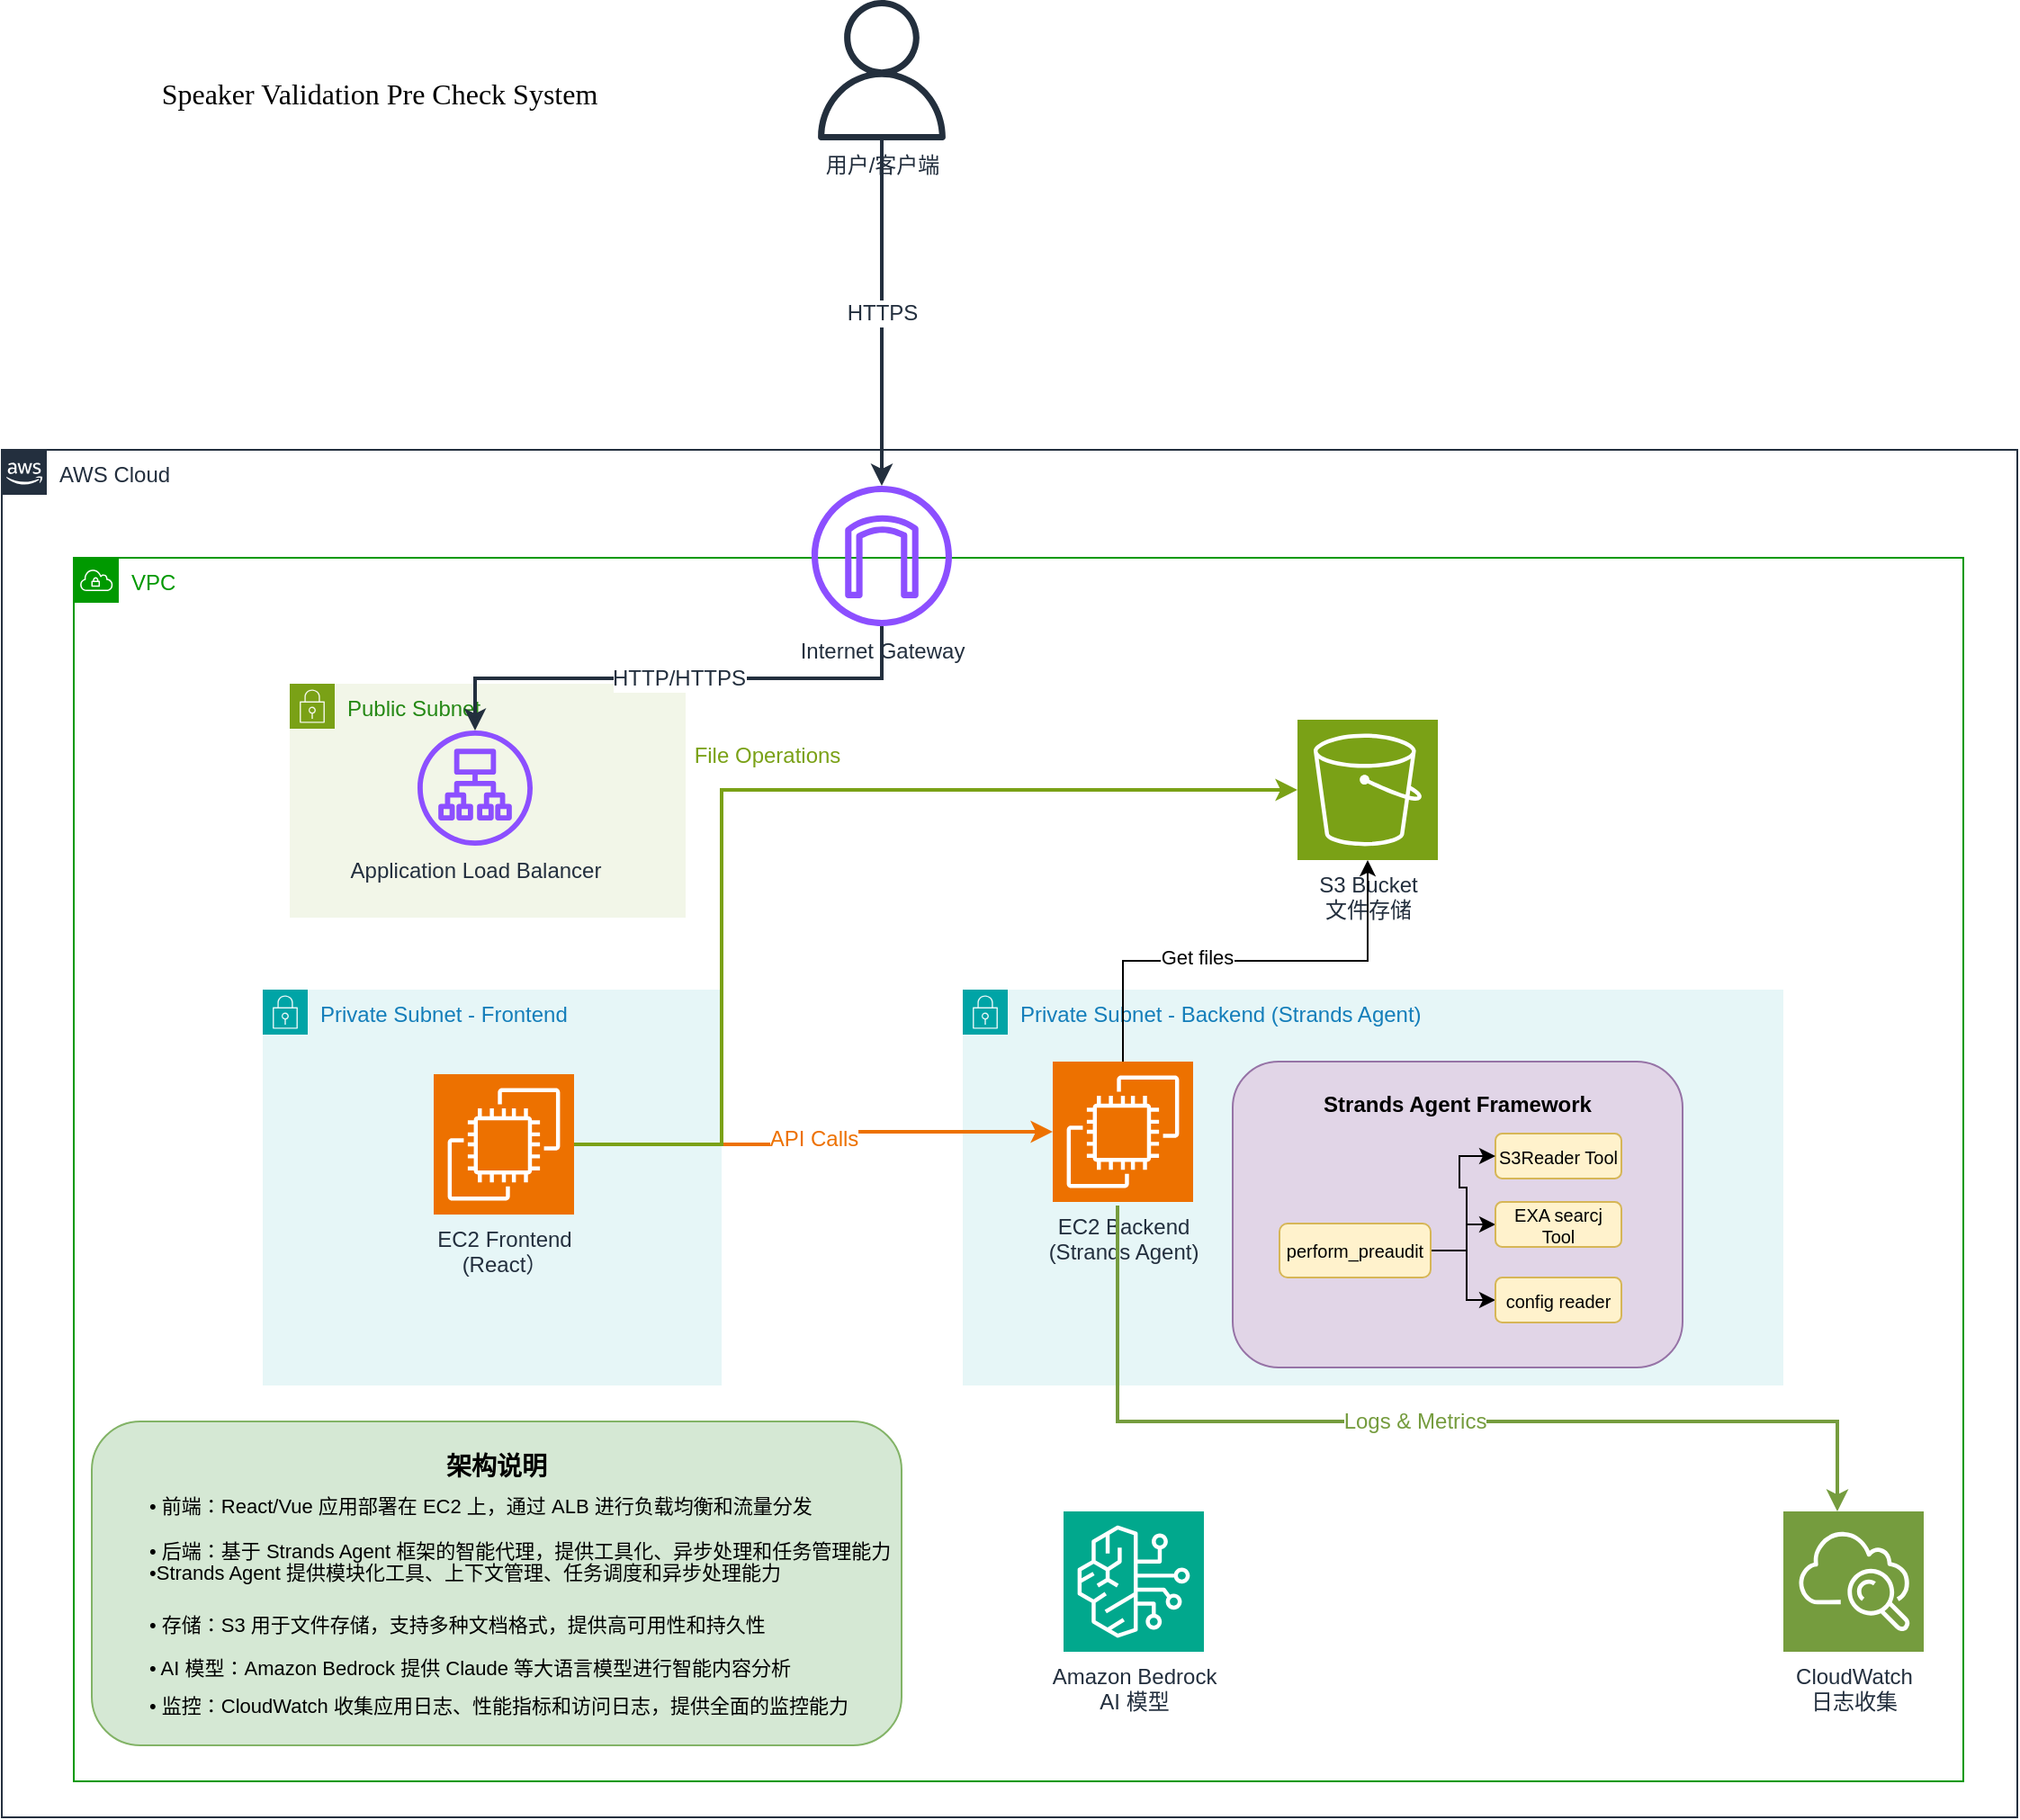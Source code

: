 <mxfile version="27.1.6">
  <diagram name="Strands Agent Architecture" id="89dgzVePZ12M36yL38tw">
    <mxGraphModel dx="1426" dy="1617" grid="1" gridSize="10" guides="1" tooltips="1" connect="1" arrows="1" fold="1" page="1" pageScale="1" pageWidth="1169" pageHeight="827" math="0" shadow="0">
      <root>
        <mxCell id="0" />
        <mxCell id="1" parent="0" />
        <mxCell id="YKImLXBy3tytqPU4_sMI-2" value="AWS Cloud" style="points=[[0,0],[0.25,0],[0.5,0],[0.75,0],[1,0],[1,0.25],[1,0.5],[1,0.75],[1,1],[0.75,1],[0.5,1],[0.25,1],[0,1],[0,0.75],[0,0.5],[0,0.25]];outlineConnect=0;gradientColor=none;html=1;whiteSpace=wrap;fontSize=12;fontStyle=0;shape=mxgraph.aws4.group;grIcon=mxgraph.aws4.group_aws_cloud_alt;strokeColor=#232F3E;fillColor=none;verticalAlign=top;align=left;spacingLeft=30;fontColor=#232F3E;dashed=0;labelBackgroundColor=#ffffff;container=1;pointerEvents=0;collapsible=0;recursiveResize=0;" vertex="1" parent="1">
          <mxGeometry x="50" y="80" width="1120" height="760" as="geometry" />
        </mxCell>
        <mxCell id="YKImLXBy3tytqPU4_sMI-3" value="VPC" style="sketch=0;outlineConnect=0;gradientColor=none;html=1;whiteSpace=wrap;fontSize=12;fontStyle=0;shape=mxgraph.aws4.group;grIcon=mxgraph.aws4.group_vpc;strokeColor=#009900;fillColor=none;verticalAlign=top;align=left;spacingLeft=30;fontColor=#009900;dashed=0;" vertex="1" parent="YKImLXBy3tytqPU4_sMI-2">
          <mxGeometry x="40" y="60" width="1050" height="680" as="geometry" />
        </mxCell>
        <mxCell id="YKImLXBy3tytqPU4_sMI-4" value="Internet Gateway" style="sketch=0;outlineConnect=0;fontColor=#232F3E;gradientColor=none;fillColor=#8C4FFF;strokeColor=none;dashed=0;verticalLabelPosition=bottom;verticalAlign=top;align=center;html=1;fontSize=12;fontStyle=0;aspect=fixed;pointerEvents=1;shape=mxgraph.aws4.internet_gateway;" vertex="1" parent="YKImLXBy3tytqPU4_sMI-2">
          <mxGeometry x="450" y="20" width="78" height="78" as="geometry" />
        </mxCell>
        <mxCell id="YKImLXBy3tytqPU4_sMI-6" value="Public Subnet" style="points=[[0,0],[0.25,0],[0.5,0],[0.75,0],[1,0],[1,0.25],[1,0.5],[1,0.75],[1,1],[0.75,1],[0.5,1],[0.25,1],[0,1],[0,0.75],[0,0.5],[0,0.25]];outlineConnect=0;gradientColor=none;html=1;whiteSpace=wrap;fontSize=12;fontStyle=0;container=1;pointerEvents=0;collapsible=0;recursiveResize=0;shape=mxgraph.aws4.group;grIcon=mxgraph.aws4.group_security_group;grStroke=0;strokeColor=#7AA116;fillColor=#F2F6E8;verticalAlign=top;align=left;spacingLeft=30;fontColor=#248814;dashed=0;" vertex="1" parent="YKImLXBy3tytqPU4_sMI-2">
          <mxGeometry x="160" y="130" width="220" height="130" as="geometry" />
        </mxCell>
        <mxCell id="YKImLXBy3tytqPU4_sMI-7" value="Private Subnet - Frontend" style="points=[[0,0],[0.25,0],[0.5,0],[0.75,0],[1,0],[1,0.25],[1,0.5],[1,0.75],[1,1],[0.75,1],[0.5,1],[0.25,1],[0,1],[0,0.75],[0,0.5],[0,0.25]];outlineConnect=0;gradientColor=none;html=1;whiteSpace=wrap;fontSize=12;fontStyle=0;container=1;pointerEvents=0;collapsible=0;recursiveResize=0;shape=mxgraph.aws4.group;grIcon=mxgraph.aws4.group_security_group;grStroke=0;strokeColor=#00A4A6;fillColor=#E6F6F7;verticalAlign=top;align=left;spacingLeft=30;fontColor=#147EBA;dashed=0;" vertex="1" parent="YKImLXBy3tytqPU4_sMI-2">
          <mxGeometry x="145" y="300" width="255" height="220" as="geometry" />
        </mxCell>
        <mxCell id="YKImLXBy3tytqPU4_sMI-9" value="Private Subnet - Backend (Strands Agent)" style="points=[[0,0],[0.25,0],[0.5,0],[0.75,0],[1,0],[1,0.25],[1,0.5],[1,0.75],[1,1],[0.75,1],[0.5,1],[0.25,1],[0,1],[0,0.75],[0,0.5],[0,0.25]];outlineConnect=0;gradientColor=none;html=1;whiteSpace=wrap;fontSize=12;fontStyle=0;container=1;pointerEvents=0;collapsible=0;recursiveResize=0;shape=mxgraph.aws4.group;grIcon=mxgraph.aws4.group_security_group;grStroke=0;strokeColor=#00A4A6;fillColor=#E6F6F7;verticalAlign=top;align=left;spacingLeft=30;fontColor=#147EBA;dashed=0;" vertex="1" parent="YKImLXBy3tytqPU4_sMI-2">
          <mxGeometry x="534" y="300" width="456" height="220" as="geometry" />
        </mxCell>
        <mxCell id="YKImLXBy3tytqPU4_sMI-10" value="EC2 Backend&#xa;(Strands Agent)" style="sketch=0;points=[[0,0,0],[0.25,0,0],[0.5,0,0],[0.75,0,0],[1,0,0],[0,1,0],[0.25,1,0],[0.5,1,0],[0.75,1,0],[1,1,0],[0,0.25,0],[0,0.5,0],[0,0.75,0],[1,0.25,0],[1,0.5,0],[1,0.75,0]];outlineConnect=0;fontColor=#232F3E;fillColor=#ED7100;strokeColor=#ffffff;dashed=0;verticalLabelPosition=bottom;verticalAlign=top;align=center;html=1;fontSize=12;fontStyle=0;aspect=fixed;shape=mxgraph.aws4.resourceIcon;resIcon=mxgraph.aws4.ec2;" vertex="1" parent="YKImLXBy3tytqPU4_sMI-9">
          <mxGeometry x="50" y="40" width="78" height="78" as="geometry" />
        </mxCell>
        <mxCell id="YKImLXBy3tytqPU4_sMI-11" value="Strands Agent Framework" style="rounded=1;whiteSpace=wrap;html=1;fillColor=#e1d5e7;strokeColor=#9673a6;fontSize=12;fontStyle=1;verticalAlign=top;spacingTop=10;" vertex="1" parent="YKImLXBy3tytqPU4_sMI-9">
          <mxGeometry x="150" y="40" width="250" height="170" as="geometry" />
        </mxCell>
        <mxCell id="YKImLXBy3tytqPU4_sMI-12" value="S3Reader Tool" style="rounded=1;whiteSpace=wrap;html=1;fillColor=#fff2cc;strokeColor=#d6b656;fontSize=10;" vertex="1" parent="YKImLXBy3tytqPU4_sMI-9">
          <mxGeometry x="296" y="80" width="70" height="25" as="geometry" />
        </mxCell>
        <mxCell id="YKImLXBy3tytqPU4_sMI-47" style="edgeStyle=orthogonalEdgeStyle;rounded=0;orthogonalLoop=1;jettySize=auto;html=1;entryX=0;entryY=0.5;entryDx=0;entryDy=0;" edge="1" parent="YKImLXBy3tytqPU4_sMI-9" source="YKImLXBy3tytqPU4_sMI-46" target="YKImLXBy3tytqPU4_sMI-12">
          <mxGeometry relative="1" as="geometry" />
        </mxCell>
        <mxCell id="YKImLXBy3tytqPU4_sMI-49" style="edgeStyle=orthogonalEdgeStyle;rounded=0;orthogonalLoop=1;jettySize=auto;html=1;entryX=0;entryY=0.5;entryDx=0;entryDy=0;" edge="1" parent="YKImLXBy3tytqPU4_sMI-9" source="YKImLXBy3tytqPU4_sMI-46" target="YKImLXBy3tytqPU4_sMI-48">
          <mxGeometry relative="1" as="geometry" />
        </mxCell>
        <mxCell id="YKImLXBy3tytqPU4_sMI-51" style="edgeStyle=orthogonalEdgeStyle;rounded=0;orthogonalLoop=1;jettySize=auto;html=1;entryX=0;entryY=0.5;entryDx=0;entryDy=0;" edge="1" parent="YKImLXBy3tytqPU4_sMI-9" source="YKImLXBy3tytqPU4_sMI-46" target="YKImLXBy3tytqPU4_sMI-50">
          <mxGeometry relative="1" as="geometry" />
        </mxCell>
        <mxCell id="YKImLXBy3tytqPU4_sMI-46" value="perform_preaudit" style="rounded=1;whiteSpace=wrap;html=1;fillColor=#fff2cc;strokeColor=#d6b656;fontSize=10;" vertex="1" parent="YKImLXBy3tytqPU4_sMI-9">
          <mxGeometry x="176" y="130" width="84" height="30" as="geometry" />
        </mxCell>
        <mxCell id="YKImLXBy3tytqPU4_sMI-48" value="EXA searcj Tool" style="rounded=1;whiteSpace=wrap;html=1;fillColor=#fff2cc;strokeColor=#d6b656;fontSize=10;" vertex="1" parent="YKImLXBy3tytqPU4_sMI-9">
          <mxGeometry x="296" y="118" width="70" height="25" as="geometry" />
        </mxCell>
        <mxCell id="YKImLXBy3tytqPU4_sMI-50" value="config reader" style="rounded=1;whiteSpace=wrap;html=1;fillColor=#fff2cc;strokeColor=#d6b656;fontSize=10;" vertex="1" parent="YKImLXBy3tytqPU4_sMI-9">
          <mxGeometry x="296" y="160" width="70" height="25" as="geometry" />
        </mxCell>
        <mxCell id="YKImLXBy3tytqPU4_sMI-17" value="S3 Bucket&#xa;文件存储" style="sketch=0;points=[[0,0,0],[0.25,0,0],[0.5,0,0],[0.75,0,0],[1,0,0],[0,1,0],[0.25,1,0],[0.5,1,0],[0.75,1,0],[1,1,0],[0,0.25,0],[0,0.5,0],[0,0.75,0],[1,0.25,0],[1,0.5,0],[1,0.75,0]];outlineConnect=0;fontColor=#232F3E;fillColor=#7AA116;strokeColor=#ffffff;dashed=0;verticalLabelPosition=bottom;verticalAlign=top;align=center;html=1;fontSize=12;fontStyle=0;aspect=fixed;shape=mxgraph.aws4.resourceIcon;resIcon=mxgraph.aws4.s3;" vertex="1" parent="YKImLXBy3tytqPU4_sMI-2">
          <mxGeometry x="720" y="150" width="78" height="78" as="geometry" />
        </mxCell>
        <mxCell id="YKImLXBy3tytqPU4_sMI-18" value="Amazon Bedrock&#xa;AI 模型" style="sketch=0;points=[[0,0,0],[0.25,0,0],[0.5,0,0],[0.75,0,0],[1,0,0],[0,1,0],[0.25,1,0],[0.5,1,0],[0.75,1,0],[1,1,0],[0,0.25,0],[0,0.5,0],[0,0.75,0],[1,0.25,0],[1,0.5,0],[1,0.75,0]];outlineConnect=0;fontColor=#232F3E;fillColor=#01A88D;strokeColor=#ffffff;dashed=0;verticalLabelPosition=bottom;verticalAlign=top;align=center;html=1;fontSize=12;fontStyle=0;aspect=fixed;shape=mxgraph.aws4.resourceIcon;resIcon=mxgraph.aws4.bedrock;" vertex="1" parent="YKImLXBy3tytqPU4_sMI-2">
          <mxGeometry x="590" y="590" width="78" height="78" as="geometry" />
        </mxCell>
        <mxCell id="YKImLXBy3tytqPU4_sMI-19" value="CloudWatch&#xa;日志收集" style="sketch=0;points=[[0,0,0],[0.25,0,0],[0.5,0,0],[0.75,0,0],[1,0,0],[0,1,0],[0.25,1,0],[0.5,1,0],[0.75,1,0],[1,1,0],[0,0.25,0],[0,0.5,0],[0,0.75,0],[1,0.25,0],[1,0.5,0],[1,0.75,0]];outlineConnect=0;fontColor=#232F3E;fillColor=#759C3E;strokeColor=#ffffff;dashed=0;verticalLabelPosition=bottom;verticalAlign=top;align=center;html=1;fontSize=12;fontStyle=0;aspect=fixed;shape=mxgraph.aws4.resourceIcon;resIcon=mxgraph.aws4.cloudwatch;" vertex="1" parent="YKImLXBy3tytqPU4_sMI-2">
          <mxGeometry x="990" y="590" width="78" height="78" as="geometry" />
        </mxCell>
        <mxCell id="YKImLXBy3tytqPU4_sMI-5" value="Application Load Balancer" style="sketch=0;outlineConnect=0;fontColor=#232F3E;gradientColor=none;fillColor=#8C4FFF;strokeColor=none;dashed=0;verticalLabelPosition=bottom;verticalAlign=top;align=center;html=1;fontSize=12;fontStyle=0;aspect=fixed;pointerEvents=1;shape=mxgraph.aws4.application_load_balancer;" vertex="1" parent="YKImLXBy3tytqPU4_sMI-2">
          <mxGeometry x="231" y="156" width="64" height="64" as="geometry" />
        </mxCell>
        <mxCell id="YKImLXBy3tytqPU4_sMI-8" value="EC2 Frontend&lt;br&gt;(React）" style="sketch=0;points=[[0,0,0],[0.25,0,0],[0.5,0,0],[0.75,0,0],[1,0,0],[0,1,0],[0.25,1,0],[0.5,1,0],[0.75,1,0],[1,1,0],[0,0.25,0],[0,0.5,0],[0,0.75,0],[1,0.25,0],[1,0.5,0],[1,0.75,0]];outlineConnect=0;fontColor=#232F3E;fillColor=#ED7100;strokeColor=#ffffff;dashed=0;verticalLabelPosition=bottom;verticalAlign=top;align=center;html=1;fontSize=12;fontStyle=0;aspect=fixed;shape=mxgraph.aws4.resourceIcon;resIcon=mxgraph.aws4.ec2;" vertex="1" parent="YKImLXBy3tytqPU4_sMI-2">
          <mxGeometry x="240" y="347" width="78" height="78" as="geometry" />
        </mxCell>
        <mxCell id="YKImLXBy3tytqPU4_sMI-24" value="API Calls" style="edgeStyle=orthogonalEdgeStyle;rounded=0;orthogonalLoop=1;jettySize=auto;html=1;exitX=1;exitY=0.5;exitDx=0;exitDy=0;exitPerimeter=0;entryX=0;entryY=0.5;entryDx=0;entryDy=0;entryPerimeter=0;strokeColor=#ED7100;strokeWidth=2;fontSize=12;fontColor=#ED7100;" edge="1" parent="YKImLXBy3tytqPU4_sMI-2" source="YKImLXBy3tytqPU4_sMI-8" target="YKImLXBy3tytqPU4_sMI-10">
          <mxGeometry relative="1" as="geometry" />
        </mxCell>
        <mxCell id="YKImLXBy3tytqPU4_sMI-25" value="File Operations" style="edgeStyle=orthogonalEdgeStyle;rounded=0;orthogonalLoop=1;jettySize=auto;html=1;entryX=0;entryY=0.5;entryDx=0;entryDy=0;entryPerimeter=0;strokeColor=#7AA116;strokeWidth=2;fontSize=12;fontColor=#7AA116;" edge="1" parent="YKImLXBy3tytqPU4_sMI-2" source="YKImLXBy3tytqPU4_sMI-8" target="YKImLXBy3tytqPU4_sMI-17">
          <mxGeometry x="0.015" y="19" relative="1" as="geometry">
            <Array as="points">
              <mxPoint x="400" y="386" />
              <mxPoint x="400" y="189" />
            </Array>
            <mxPoint as="offset" />
          </mxGeometry>
        </mxCell>
        <mxCell id="YKImLXBy3tytqPU4_sMI-43" style="edgeStyle=orthogonalEdgeStyle;rounded=0;orthogonalLoop=1;jettySize=auto;html=1;exitX=0.5;exitY=0;exitDx=0;exitDy=0;exitPerimeter=0;entryX=0.5;entryY=1;entryDx=0;entryDy=0;entryPerimeter=0;" edge="1" parent="YKImLXBy3tytqPU4_sMI-2" source="YKImLXBy3tytqPU4_sMI-10" target="YKImLXBy3tytqPU4_sMI-17">
          <mxGeometry relative="1" as="geometry" />
        </mxCell>
        <mxCell id="YKImLXBy3tytqPU4_sMI-44" value="Get files" style="edgeLabel;html=1;align=center;verticalAlign=middle;resizable=0;points=[];" vertex="1" connectable="0" parent="YKImLXBy3tytqPU4_sMI-43">
          <mxGeometry x="-0.218" y="2" relative="1" as="geometry">
            <mxPoint as="offset" />
          </mxGeometry>
        </mxCell>
        <mxCell id="YKImLXBy3tytqPU4_sMI-53" value="" style="group" vertex="1" connectable="0" parent="YKImLXBy3tytqPU4_sMI-2">
          <mxGeometry x="50" y="540" width="480" height="180" as="geometry" />
        </mxCell>
        <mxCell id="YKImLXBy3tytqPU4_sMI-36" value="架构说明" style="rounded=1;whiteSpace=wrap;html=1;fillColor=#d5e8d4;strokeColor=#82b366;fontSize=14;fontStyle=1;verticalAlign=top;spacingTop=10;" vertex="1" parent="YKImLXBy3tytqPU4_sMI-53">
          <mxGeometry width="450" height="180" as="geometry" />
        </mxCell>
        <mxCell id="YKImLXBy3tytqPU4_sMI-52" value="" style="group" vertex="1" connectable="0" parent="YKImLXBy3tytqPU4_sMI-53">
          <mxGeometry x="30" y="40.909" width="450" height="123.545" as="geometry" />
        </mxCell>
        <mxCell id="YKImLXBy3tytqPU4_sMI-37" value="• 前端：React/Vue 应用部署在 EC2 上，通过 ALB 进行负载均衡和流量分发" style="text;html=1;strokeColor=none;fillColor=none;align=left;verticalAlign=middle;whiteSpace=wrap;rounded=0;fontSize=11;" vertex="1" parent="YKImLXBy3tytqPU4_sMI-52">
          <mxGeometry width="450" height="12.273" as="geometry" />
        </mxCell>
        <mxCell id="YKImLXBy3tytqPU4_sMI-38" value="• 后端：基于 Strands Agent 框架的智能代理，提供工具化、异步处理和任务管理能力" style="text;html=1;strokeColor=none;fillColor=none;align=left;verticalAlign=middle;whiteSpace=wrap;rounded=0;fontSize=11;" vertex="1" parent="YKImLXBy3tytqPU4_sMI-52">
          <mxGeometry y="24.545" width="450" height="12.273" as="geometry" />
        </mxCell>
        <mxCell id="YKImLXBy3tytqPU4_sMI-39" value="• 存储：S3 用于文件存储，支持多种文档格式，提供高可用性和持久性" style="text;html=1;strokeColor=none;fillColor=none;align=left;verticalAlign=middle;whiteSpace=wrap;rounded=0;fontSize=11;" vertex="1" parent="YKImLXBy3tytqPU4_sMI-52">
          <mxGeometry y="65.455" width="450" height="12.273" as="geometry" />
        </mxCell>
        <mxCell id="YKImLXBy3tytqPU4_sMI-40" value="• AI 模型：Amazon Bedrock 提供 Claude 等大语言模型进行智能内容分析" style="text;html=1;strokeColor=none;fillColor=none;align=left;verticalAlign=middle;whiteSpace=wrap;rounded=0;fontSize=11;" vertex="1" parent="YKImLXBy3tytqPU4_sMI-52">
          <mxGeometry y="90" width="450" height="12.273" as="geometry" />
        </mxCell>
        <mxCell id="YKImLXBy3tytqPU4_sMI-41" value="• 监控：CloudWatch 收集应用日志、性能指标和访问日志，提供全面的监控能力" style="text;html=1;strokeColor=none;fillColor=none;align=left;verticalAlign=middle;whiteSpace=wrap;rounded=0;fontSize=11;" vertex="1" parent="YKImLXBy3tytqPU4_sMI-52">
          <mxGeometry y="111.273" width="450" height="12.273" as="geometry" />
        </mxCell>
        <mxCell id="YKImLXBy3tytqPU4_sMI-42" value="•Strands Agent 提供模块化工具、上下文管理、任务调度和异步处理能力" style="text;html=1;strokeColor=none;fillColor=none;align=left;verticalAlign=middle;whiteSpace=wrap;rounded=0;fontSize=11;" vertex="1" parent="YKImLXBy3tytqPU4_sMI-52">
          <mxGeometry y="36.818" width="450" height="12.273" as="geometry" />
        </mxCell>
        <mxCell id="YKImLXBy3tytqPU4_sMI-1" value="&lt;span style=&quot;caret-color: rgb(0, 0, 0); color: rgb(0, 0, 0); font-family: -webkit-standard; font-size: medium; font-weight: 400; text-align: start;&quot;&gt;Speaker Validation Pre Check System&lt;/span&gt;" style="text;html=1;strokeColor=none;fillColor=none;align=center;verticalAlign=middle;whiteSpace=wrap;rounded=0;fontSize=24;fontStyle=1;fontColor=#232F3E;" vertex="1" parent="1">
          <mxGeometry x="60" y="-140" width="400" height="40" as="geometry" />
        </mxCell>
        <mxCell id="YKImLXBy3tytqPU4_sMI-20" value="用户/客户端" style="sketch=0;outlineConnect=0;fontColor=#232F3E;gradientColor=none;fillColor=#232F3D;strokeColor=none;dashed=0;verticalLabelPosition=bottom;verticalAlign=top;align=center;html=1;fontSize=12;fontStyle=0;aspect=fixed;pointerEvents=1;shape=mxgraph.aws4.user;" vertex="1" parent="1">
          <mxGeometry x="500" y="-170" width="78" height="78" as="geometry" />
        </mxCell>
        <mxCell id="YKImLXBy3tytqPU4_sMI-21" value="HTTPS" style="edgeStyle=orthogonalEdgeStyle;rounded=0;orthogonalLoop=1;jettySize=auto;html=1;exitX=0.5;exitY=1;exitDx=0;exitDy=0;exitPerimeter=0;entryX=0.5;entryY=0;entryDx=0;entryDy=0;entryPerimeter=0;strokeColor=#232F3E;strokeWidth=2;fontSize=12;fontColor=#232F3E;" edge="1" parent="1" source="YKImLXBy3tytqPU4_sMI-20" target="YKImLXBy3tytqPU4_sMI-4">
          <mxGeometry relative="1" as="geometry" />
        </mxCell>
        <mxCell id="YKImLXBy3tytqPU4_sMI-22" value="HTTP/HTTPS" style="edgeStyle=orthogonalEdgeStyle;rounded=0;orthogonalLoop=1;jettySize=auto;html=1;exitX=0.5;exitY=1;exitDx=0;exitDy=0;exitPerimeter=0;entryX=0.5;entryY=0;entryDx=0;entryDy=0;entryPerimeter=0;strokeColor=#232F3E;strokeWidth=2;fontSize=12;fontColor=#232F3E;" edge="1" parent="1" source="YKImLXBy3tytqPU4_sMI-4" target="YKImLXBy3tytqPU4_sMI-5">
          <mxGeometry relative="1" as="geometry" />
        </mxCell>
        <mxCell id="YKImLXBy3tytqPU4_sMI-27" value="Logs &amp; Metrics" style="edgeStyle=orthogonalEdgeStyle;rounded=0;orthogonalLoop=1;jettySize=auto;html=1;strokeColor=#759C3E;strokeWidth=2;fontSize=12;fontColor=#759C3E;" edge="1" parent="1">
          <mxGeometry relative="1" as="geometry">
            <mxPoint x="670" y="500" as="sourcePoint" />
            <mxPoint x="1070" y="670" as="targetPoint" />
            <Array as="points">
              <mxPoint x="670" y="500" />
              <mxPoint x="670" y="620" />
              <mxPoint x="1070" y="620" />
            </Array>
          </mxGeometry>
        </mxCell>
      </root>
    </mxGraphModel>
  </diagram>
</mxfile>
